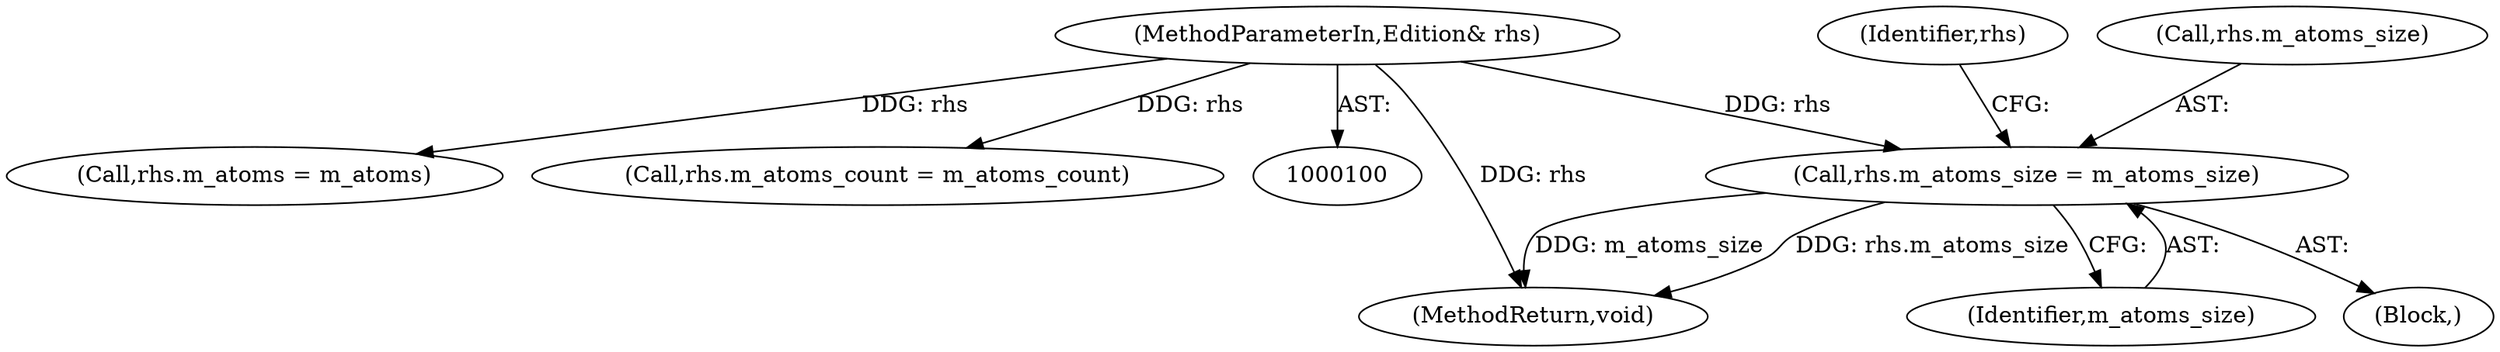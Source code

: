 digraph "1_Android_04839626ed859623901ebd3a5fd483982186b59d_203@del" {
"1000108" [label="(Call,rhs.m_atoms_size = m_atoms_size)"];
"1000101" [label="(MethodParameterIn,Edition& rhs)"];
"1000115" [label="(Identifier,rhs)"];
"1000102" [label="(Block,)"];
"1000118" [label="(MethodReturn,void)"];
"1000103" [label="(Call,rhs.m_atoms = m_atoms)"];
"1000108" [label="(Call,rhs.m_atoms_size = m_atoms_size)"];
"1000113" [label="(Call,rhs.m_atoms_count = m_atoms_count)"];
"1000109" [label="(Call,rhs.m_atoms_size)"];
"1000112" [label="(Identifier,m_atoms_size)"];
"1000101" [label="(MethodParameterIn,Edition& rhs)"];
"1000108" -> "1000102"  [label="AST: "];
"1000108" -> "1000112"  [label="CFG: "];
"1000109" -> "1000108"  [label="AST: "];
"1000112" -> "1000108"  [label="AST: "];
"1000115" -> "1000108"  [label="CFG: "];
"1000108" -> "1000118"  [label="DDG: m_atoms_size"];
"1000108" -> "1000118"  [label="DDG: rhs.m_atoms_size"];
"1000101" -> "1000108"  [label="DDG: rhs"];
"1000101" -> "1000100"  [label="AST: "];
"1000101" -> "1000118"  [label="DDG: rhs"];
"1000101" -> "1000103"  [label="DDG: rhs"];
"1000101" -> "1000113"  [label="DDG: rhs"];
}
